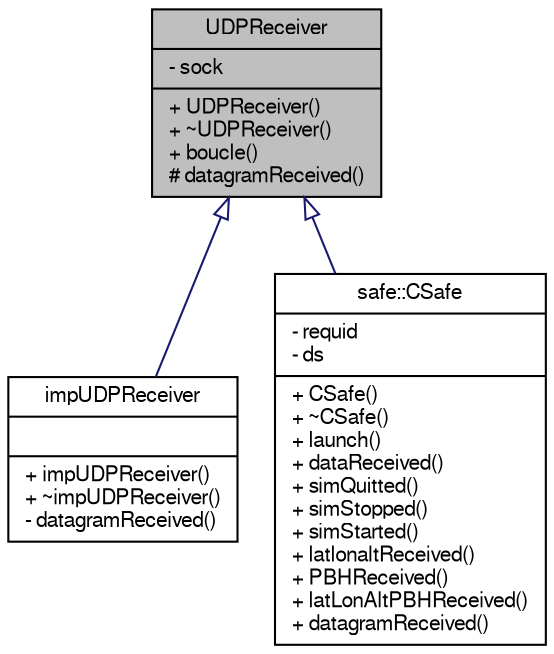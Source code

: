 digraph "UDPReceiver"
{
  bgcolor="transparent";
  edge [fontname="FreeSans",fontsize="10",labelfontname="FreeSans",labelfontsize="10"];
  node [fontname="FreeSans",fontsize="10",shape=record];
  Node1 [label="{UDPReceiver\n|- sock\l|+ UDPReceiver()\l+ ~UDPReceiver()\l+ boucle()\l# datagramReceived()\l}",height=0.2,width=0.4,color="black", fillcolor="grey75", style="filled" fontcolor="black"];
  Node1 -> Node2 [dir="back",color="midnightblue",fontsize="10",style="solid",arrowtail="onormal",fontname="FreeSans"];
  Node2 [label="{impUDPReceiver\n||+ impUDPReceiver()\l+ ~impUDPReceiver()\l- datagramReceived()\l}",height=0.2,width=0.4,color="black",URL="$classimpUDPReceiver.html"];
  Node1 -> Node3 [dir="back",color="midnightblue",fontsize="10",style="solid",arrowtail="onormal",fontname="FreeSans"];
  Node3 [label="{safe::CSafe\n|- requid\l- ds\l|+ CSafe()\l+ ~CSafe()\l+ launch()\l+ dataReceived()\l+ simQuitted()\l+ simStopped()\l+ simStarted()\l+ latlonaltReceived()\l+ PBHReceived()\l+ latLonAltPBHReceived()\l+ datagramReceived()\l}",height=0.2,width=0.4,color="black",URL="$classsafe_1_1CSafe.html"];
}
